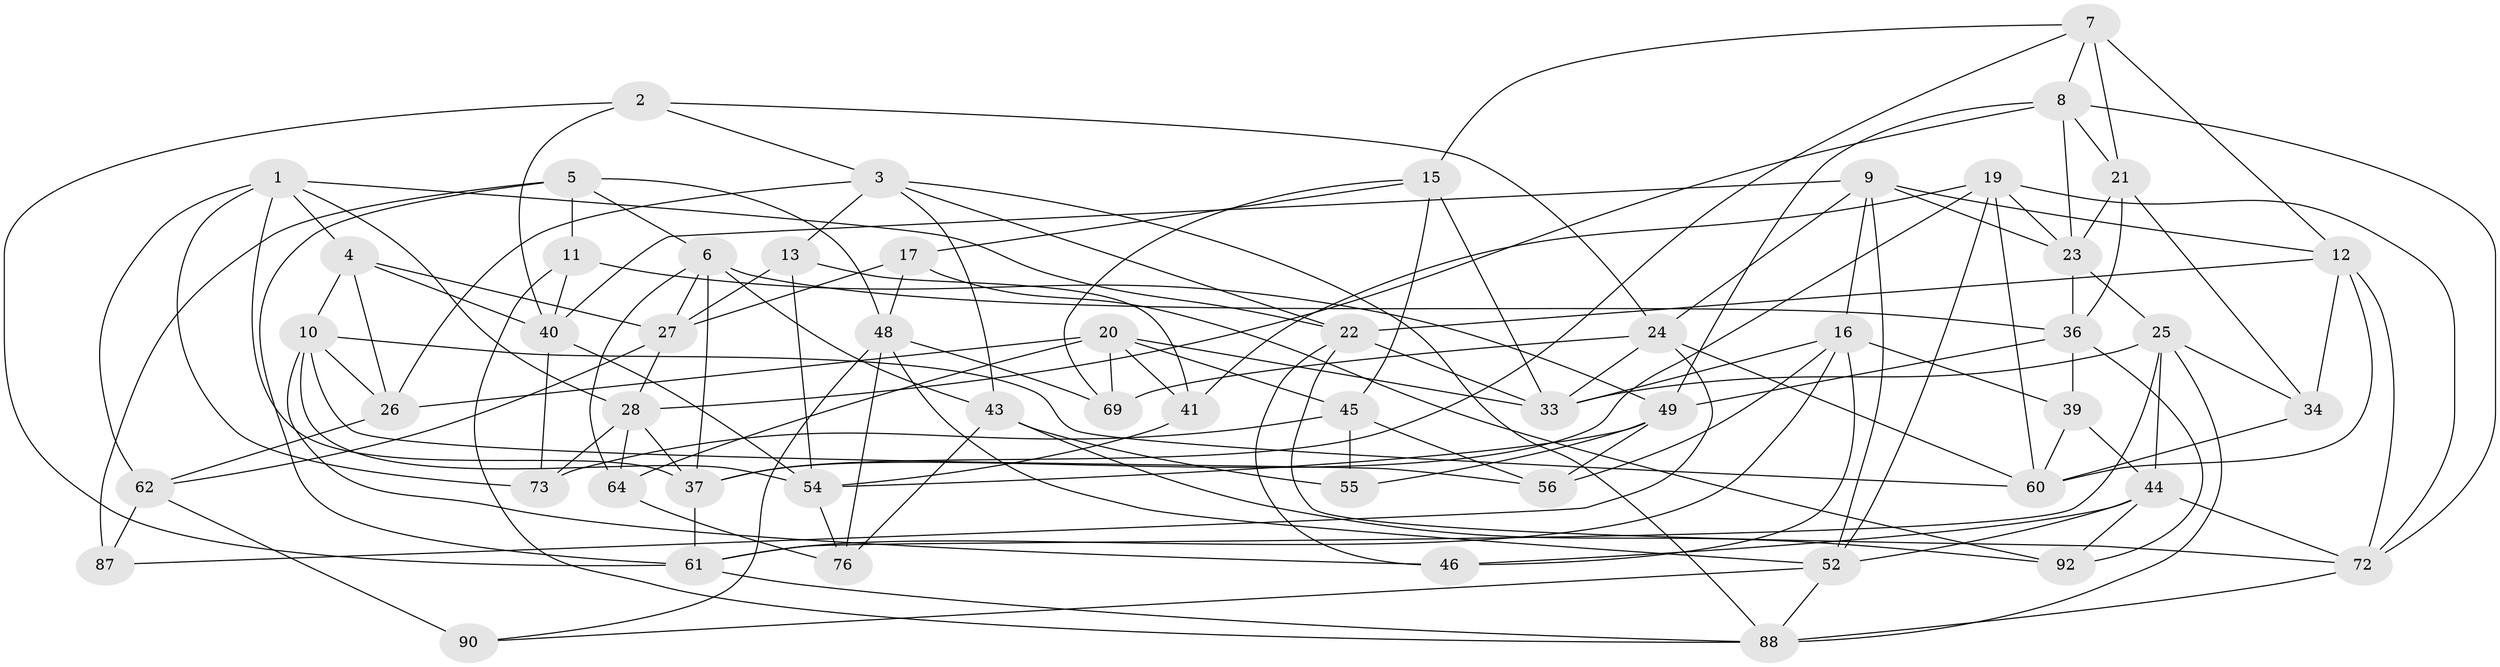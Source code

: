 // original degree distribution, {4: 1.0}
// Generated by graph-tools (version 1.1) at 2025/42/03/06/25 10:42:23]
// undirected, 55 vertices, 142 edges
graph export_dot {
graph [start="1"]
  node [color=gray90,style=filled];
  1 [super="+59"];
  2;
  3 [super="+67"];
  4 [super="+38"];
  5 [super="+14"];
  6 [super="+84"];
  7 [super="+80"];
  8 [super="+65"];
  9 [super="+18"];
  10 [super="+47"];
  11;
  12 [super="+93"];
  13;
  15 [super="+35"];
  16 [super="+57"];
  17;
  19 [super="+68"];
  20 [super="+74"];
  21 [super="+51"];
  22 [super="+30"];
  23 [super="+32"];
  24 [super="+53"];
  25 [super="+29"];
  26 [super="+71"];
  27 [super="+89"];
  28 [super="+31"];
  33 [super="+82"];
  34;
  36 [super="+58"];
  37 [super="+83"];
  39;
  40 [super="+42"];
  41;
  43 [super="+63"];
  44 [super="+50"];
  45 [super="+70"];
  46;
  48 [super="+66"];
  49 [super="+86"];
  52 [super="+81"];
  54 [super="+75"];
  55;
  56;
  60 [super="+78"];
  61 [super="+79"];
  62 [super="+85"];
  64;
  69;
  72 [super="+77"];
  73;
  76;
  87;
  88 [super="+91"];
  90;
  92;
  1 -- 22;
  1 -- 73;
  1 -- 4;
  1 -- 37;
  1 -- 62;
  1 -- 28;
  2 -- 3;
  2 -- 40;
  2 -- 24;
  2 -- 61;
  3 -- 22;
  3 -- 43;
  3 -- 88;
  3 -- 26;
  3 -- 13;
  4 -- 10;
  4 -- 27;
  4 -- 40;
  4 -- 26 [weight=2];
  5 -- 11;
  5 -- 61;
  5 -- 87 [weight=2];
  5 -- 48;
  5 -- 6;
  6 -- 37;
  6 -- 27;
  6 -- 64;
  6 -- 43;
  6 -- 36;
  7 -- 21 [weight=2];
  7 -- 8;
  7 -- 37;
  7 -- 15;
  7 -- 12;
  8 -- 21;
  8 -- 49;
  8 -- 72;
  8 -- 23;
  8 -- 28;
  9 -- 12;
  9 -- 40;
  9 -- 23;
  9 -- 16;
  9 -- 52;
  9 -- 24;
  10 -- 46;
  10 -- 26;
  10 -- 56;
  10 -- 60;
  10 -- 54;
  11 -- 88;
  11 -- 40;
  11 -- 49;
  12 -- 34;
  12 -- 22;
  12 -- 72;
  12 -- 60;
  13 -- 41;
  13 -- 27;
  13 -- 54;
  15 -- 33;
  15 -- 17;
  15 -- 69;
  15 -- 45 [weight=2];
  16 -- 39;
  16 -- 33;
  16 -- 56;
  16 -- 61;
  16 -- 46;
  17 -- 27;
  17 -- 92;
  17 -- 48;
  19 -- 52;
  19 -- 23;
  19 -- 60;
  19 -- 72;
  19 -- 41;
  19 -- 37;
  20 -- 26;
  20 -- 41;
  20 -- 69;
  20 -- 64;
  20 -- 45;
  20 -- 33;
  21 -- 34;
  21 -- 23;
  21 -- 36;
  22 -- 46;
  22 -- 33;
  22 -- 72;
  23 -- 36;
  23 -- 25;
  24 -- 87;
  24 -- 60;
  24 -- 69;
  24 -- 33;
  25 -- 44;
  25 -- 34;
  25 -- 88;
  25 -- 33;
  25 -- 61;
  26 -- 62;
  27 -- 28;
  27 -- 62;
  28 -- 64;
  28 -- 73;
  28 -- 37;
  34 -- 60;
  36 -- 49;
  36 -- 92;
  36 -- 39;
  37 -- 61;
  39 -- 44;
  39 -- 60;
  40 -- 54;
  40 -- 73;
  41 -- 54;
  43 -- 76;
  43 -- 92;
  43 -- 55 [weight=2];
  44 -- 92;
  44 -- 46;
  44 -- 72;
  44 -- 52;
  45 -- 55;
  45 -- 56;
  45 -- 73;
  48 -- 76;
  48 -- 90;
  48 -- 52;
  48 -- 69;
  49 -- 56;
  49 -- 55;
  49 -- 54;
  52 -- 90;
  52 -- 88;
  54 -- 76;
  61 -- 88;
  62 -- 90 [weight=2];
  62 -- 87;
  64 -- 76;
  72 -- 88;
}
